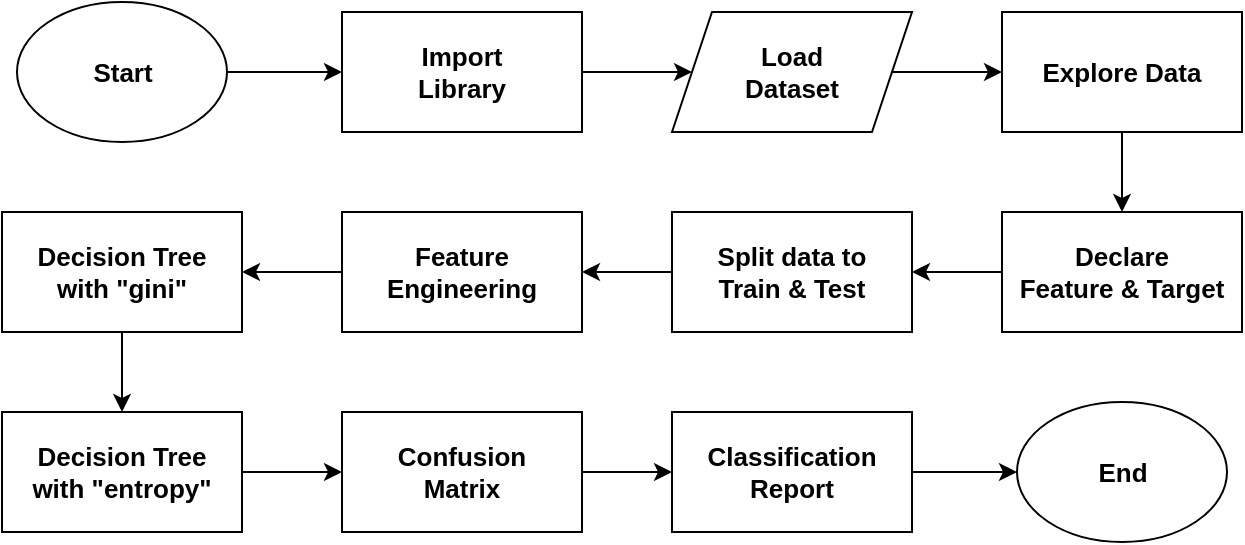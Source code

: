 <mxfile version="20.8.23" type="github">
  <diagram name="Page-1" id="Op1AWs6EVc8q6gd8F2oG">
    <mxGraphModel dx="1050" dy="619" grid="1" gridSize="10" guides="1" tooltips="1" connect="1" arrows="1" fold="1" page="1" pageScale="1" pageWidth="850" pageHeight="1100" math="0" shadow="0">
      <root>
        <mxCell id="0" />
        <mxCell id="1" parent="0" />
        <mxCell id="IJTv7nJ2Xhr_Yg-jEg-U-3" style="edgeStyle=orthogonalEdgeStyle;rounded=0;orthogonalLoop=1;jettySize=auto;html=1;entryX=0;entryY=0.5;entryDx=0;entryDy=0;fontStyle=1;fontSize=13;" edge="1" parent="1" source="IJTv7nJ2Xhr_Yg-jEg-U-1" target="IJTv7nJ2Xhr_Yg-jEg-U-2">
          <mxGeometry relative="1" as="geometry" />
        </mxCell>
        <mxCell id="IJTv7nJ2Xhr_Yg-jEg-U-1" value="Start" style="ellipse;whiteSpace=wrap;html=1;fontStyle=1;fontSize=13;" vertex="1" parent="1">
          <mxGeometry x="17.5" y="15" width="105" height="70" as="geometry" />
        </mxCell>
        <mxCell id="IJTv7nJ2Xhr_Yg-jEg-U-5" style="edgeStyle=orthogonalEdgeStyle;rounded=0;orthogonalLoop=1;jettySize=auto;html=1;entryX=0;entryY=0.5;entryDx=0;entryDy=0;fontStyle=1;fontSize=13;" edge="1" parent="1" source="IJTv7nJ2Xhr_Yg-jEg-U-2" target="IJTv7nJ2Xhr_Yg-jEg-U-15">
          <mxGeometry relative="1" as="geometry">
            <mxPoint x="345" y="50" as="targetPoint" />
          </mxGeometry>
        </mxCell>
        <mxCell id="IJTv7nJ2Xhr_Yg-jEg-U-2" value="Import &lt;br style=&quot;font-size: 13px;&quot;&gt;Library" style="whiteSpace=wrap;html=1;fontStyle=1;fontSize=13;" vertex="1" parent="1">
          <mxGeometry x="180" y="20" width="120" height="60" as="geometry" />
        </mxCell>
        <mxCell id="IJTv7nJ2Xhr_Yg-jEg-U-7" style="edgeStyle=orthogonalEdgeStyle;rounded=0;orthogonalLoop=1;jettySize=auto;html=1;entryX=0;entryY=0.5;entryDx=0;entryDy=0;exitX=1;exitY=0.5;exitDx=0;exitDy=0;fontStyle=1;fontSize=13;" edge="1" parent="1" source="IJTv7nJ2Xhr_Yg-jEg-U-15" target="IJTv7nJ2Xhr_Yg-jEg-U-6">
          <mxGeometry relative="1" as="geometry">
            <mxPoint x="465" y="50" as="sourcePoint" />
          </mxGeometry>
        </mxCell>
        <mxCell id="IJTv7nJ2Xhr_Yg-jEg-U-10" style="edgeStyle=orthogonalEdgeStyle;rounded=0;orthogonalLoop=1;jettySize=auto;html=1;entryX=0.5;entryY=0;entryDx=0;entryDy=0;fontStyle=1;fontSize=13;" edge="1" parent="1" source="IJTv7nJ2Xhr_Yg-jEg-U-6" target="IJTv7nJ2Xhr_Yg-jEg-U-8">
          <mxGeometry relative="1" as="geometry" />
        </mxCell>
        <mxCell id="IJTv7nJ2Xhr_Yg-jEg-U-6" value="Explore Data" style="whiteSpace=wrap;html=1;fontStyle=1;fontSize=13;" vertex="1" parent="1">
          <mxGeometry x="510" y="20" width="120" height="60" as="geometry" />
        </mxCell>
        <mxCell id="IJTv7nJ2Xhr_Yg-jEg-U-12" style="edgeStyle=orthogonalEdgeStyle;rounded=0;orthogonalLoop=1;jettySize=auto;html=1;entryX=1;entryY=0.5;entryDx=0;entryDy=0;fontStyle=1;fontSize=13;" edge="1" parent="1" source="IJTv7nJ2Xhr_Yg-jEg-U-8" target="IJTv7nJ2Xhr_Yg-jEg-U-11">
          <mxGeometry relative="1" as="geometry" />
        </mxCell>
        <mxCell id="IJTv7nJ2Xhr_Yg-jEg-U-8" value="Declare&lt;br style=&quot;font-size: 13px;&quot;&gt;Feature &amp;amp; Target" style="whiteSpace=wrap;html=1;fontStyle=1;fontSize=13;" vertex="1" parent="1">
          <mxGeometry x="510" y="120" width="120" height="60" as="geometry" />
        </mxCell>
        <mxCell id="IJTv7nJ2Xhr_Yg-jEg-U-17" style="edgeStyle=orthogonalEdgeStyle;rounded=0;orthogonalLoop=1;jettySize=auto;html=1;entryX=1;entryY=0.5;entryDx=0;entryDy=0;fontStyle=1;fontSize=13;" edge="1" parent="1" source="IJTv7nJ2Xhr_Yg-jEg-U-11" target="IJTv7nJ2Xhr_Yg-jEg-U-16">
          <mxGeometry relative="1" as="geometry" />
        </mxCell>
        <mxCell id="IJTv7nJ2Xhr_Yg-jEg-U-11" value="Split data to&lt;br style=&quot;font-size: 13px;&quot;&gt;Train &amp;amp; Test" style="whiteSpace=wrap;html=1;fontStyle=1;fontSize=13;" vertex="1" parent="1">
          <mxGeometry x="345" y="120" width="120" height="60" as="geometry" />
        </mxCell>
        <mxCell id="IJTv7nJ2Xhr_Yg-jEg-U-15" value="Load &lt;br style=&quot;font-size: 13px;&quot;&gt;Dataset" style="shape=parallelogram;perimeter=parallelogramPerimeter;whiteSpace=wrap;html=1;fixedSize=1;fontStyle=1;fontSize=13;" vertex="1" parent="1">
          <mxGeometry x="345" y="20" width="120" height="60" as="geometry" />
        </mxCell>
        <mxCell id="IJTv7nJ2Xhr_Yg-jEg-U-19" style="edgeStyle=orthogonalEdgeStyle;rounded=0;orthogonalLoop=1;jettySize=auto;html=1;entryX=1;entryY=0.5;entryDx=0;entryDy=0;fontStyle=1;fontSize=13;" edge="1" parent="1" source="IJTv7nJ2Xhr_Yg-jEg-U-16" target="IJTv7nJ2Xhr_Yg-jEg-U-18">
          <mxGeometry relative="1" as="geometry" />
        </mxCell>
        <mxCell id="IJTv7nJ2Xhr_Yg-jEg-U-16" value="Feature &lt;br style=&quot;font-size: 13px;&quot;&gt;Engineering" style="whiteSpace=wrap;html=1;fontStyle=1;fontSize=13;" vertex="1" parent="1">
          <mxGeometry x="180" y="120" width="120" height="60" as="geometry" />
        </mxCell>
        <mxCell id="IJTv7nJ2Xhr_Yg-jEg-U-21" value="" style="edgeStyle=orthogonalEdgeStyle;rounded=0;orthogonalLoop=1;jettySize=auto;html=1;fontStyle=1;fontSize=13;" edge="1" parent="1" source="IJTv7nJ2Xhr_Yg-jEg-U-18" target="IJTv7nJ2Xhr_Yg-jEg-U-20">
          <mxGeometry relative="1" as="geometry" />
        </mxCell>
        <mxCell id="IJTv7nJ2Xhr_Yg-jEg-U-18" value="Decision Tree&lt;br style=&quot;font-size: 13px;&quot;&gt;with &quot;gini&quot;" style="whiteSpace=wrap;html=1;fontStyle=1;fontSize=13;" vertex="1" parent="1">
          <mxGeometry x="10" y="120" width="120" height="60" as="geometry" />
        </mxCell>
        <mxCell id="IJTv7nJ2Xhr_Yg-jEg-U-23" style="edgeStyle=orthogonalEdgeStyle;rounded=0;orthogonalLoop=1;jettySize=auto;html=1;entryX=0;entryY=0.5;entryDx=0;entryDy=0;fontStyle=1;fontSize=13;" edge="1" parent="1" source="IJTv7nJ2Xhr_Yg-jEg-U-20" target="IJTv7nJ2Xhr_Yg-jEg-U-22">
          <mxGeometry relative="1" as="geometry" />
        </mxCell>
        <mxCell id="IJTv7nJ2Xhr_Yg-jEg-U-20" value="Decision Tree&lt;br style=&quot;border-color: var(--border-color); font-size: 13px;&quot;&gt;with &quot;entropy&quot;" style="whiteSpace=wrap;html=1;fontStyle=1;fontSize=13;" vertex="1" parent="1">
          <mxGeometry x="10" y="220" width="120" height="60" as="geometry" />
        </mxCell>
        <mxCell id="IJTv7nJ2Xhr_Yg-jEg-U-27" style="edgeStyle=orthogonalEdgeStyle;rounded=0;orthogonalLoop=1;jettySize=auto;html=1;fontStyle=1;fontSize=13;" edge="1" parent="1" source="IJTv7nJ2Xhr_Yg-jEg-U-22" target="IJTv7nJ2Xhr_Yg-jEg-U-24">
          <mxGeometry relative="1" as="geometry" />
        </mxCell>
        <mxCell id="IJTv7nJ2Xhr_Yg-jEg-U-22" value="Confusion &lt;br style=&quot;font-size: 13px;&quot;&gt;Matrix" style="whiteSpace=wrap;html=1;fontStyle=1;fontSize=13;" vertex="1" parent="1">
          <mxGeometry x="180" y="220" width="120" height="60" as="geometry" />
        </mxCell>
        <mxCell id="IJTv7nJ2Xhr_Yg-jEg-U-26" style="edgeStyle=orthogonalEdgeStyle;rounded=0;orthogonalLoop=1;jettySize=auto;html=1;fontStyle=1;fontSize=13;" edge="1" parent="1" source="IJTv7nJ2Xhr_Yg-jEg-U-24" target="IJTv7nJ2Xhr_Yg-jEg-U-25">
          <mxGeometry relative="1" as="geometry" />
        </mxCell>
        <mxCell id="IJTv7nJ2Xhr_Yg-jEg-U-24" value="Classification&lt;br style=&quot;font-size: 13px;&quot;&gt;Report" style="whiteSpace=wrap;html=1;fontStyle=1;fontSize=13;" vertex="1" parent="1">
          <mxGeometry x="345" y="220" width="120" height="60" as="geometry" />
        </mxCell>
        <mxCell id="IJTv7nJ2Xhr_Yg-jEg-U-25" value="End" style="ellipse;whiteSpace=wrap;html=1;fontStyle=1;fontSize=13;" vertex="1" parent="1">
          <mxGeometry x="517.5" y="215" width="105" height="70" as="geometry" />
        </mxCell>
      </root>
    </mxGraphModel>
  </diagram>
</mxfile>
